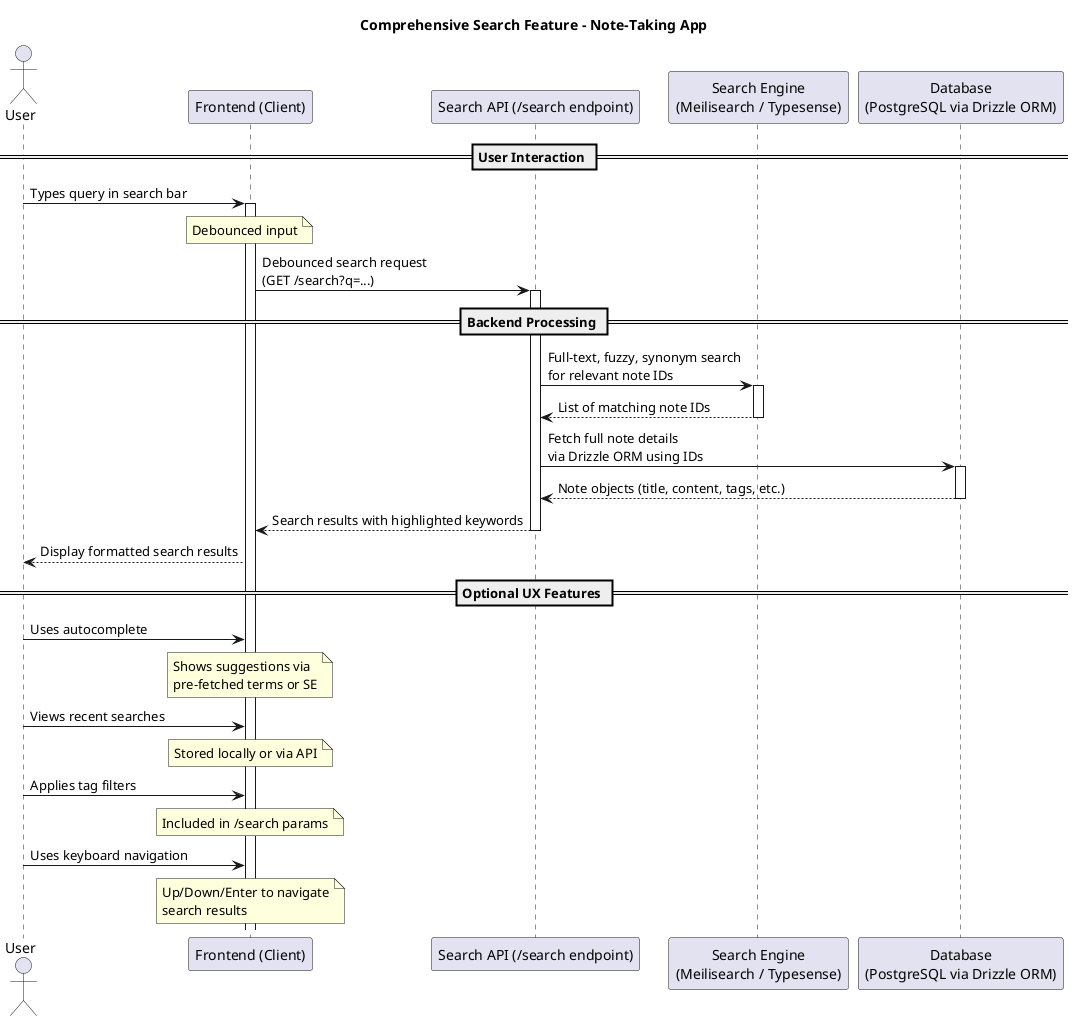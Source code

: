 @startuml
title Comprehensive Search Feature – Note-Taking App

actor User

participant "Frontend (Client)" as FE
participant "Search API (/search endpoint)" as API
participant "Search Engine\n(Meilisearch / Typesense)" as SE
participant "Database\n(PostgreSQL via Drizzle ORM)" as DB

== User Interaction ==

User -> FE : Types query in search bar
activate FE
note over FE : Debounced input
FE -> API : Debounced search request\n(GET /search?q=...)

== Backend Processing ==

activate API
API -> SE : Full-text, fuzzy, synonym search\nfor relevant note IDs
activate SE
SE --> API : List of matching note IDs
deactivate SE

API -> DB : Fetch full note details\nvia Drizzle ORM using IDs
activate DB
DB --> API : Note objects (title, content, tags, etc.)
deactivate DB

API --> FE : Search results with highlighted keywords
deactivate API

FE --> User : Display formatted search results

== Optional UX Features ==

User -> FE : Uses autocomplete
note over FE : Shows suggestions via\npre-fetched terms or SE

User -> FE : Views recent searches
note over FE : Stored locally or via API

User -> FE : Applies tag filters
note over FE : Included in /search params

User -> FE : Uses keyboard navigation
note over FE : Up/Down/Enter to navigate\nsearch results

@enduml
